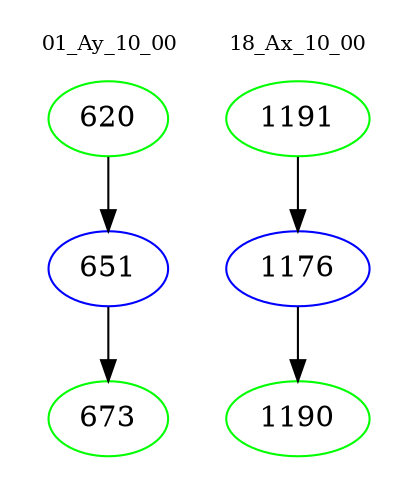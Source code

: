 digraph{
subgraph cluster_0 {
color = white
label = "01_Ay_10_00";
fontsize=10;
T0_620 [label="620", color="green"]
T0_620 -> T0_651 [color="black"]
T0_651 [label="651", color="blue"]
T0_651 -> T0_673 [color="black"]
T0_673 [label="673", color="green"]
}
subgraph cluster_1 {
color = white
label = "18_Ax_10_00";
fontsize=10;
T1_1191 [label="1191", color="green"]
T1_1191 -> T1_1176 [color="black"]
T1_1176 [label="1176", color="blue"]
T1_1176 -> T1_1190 [color="black"]
T1_1190 [label="1190", color="green"]
}
}
